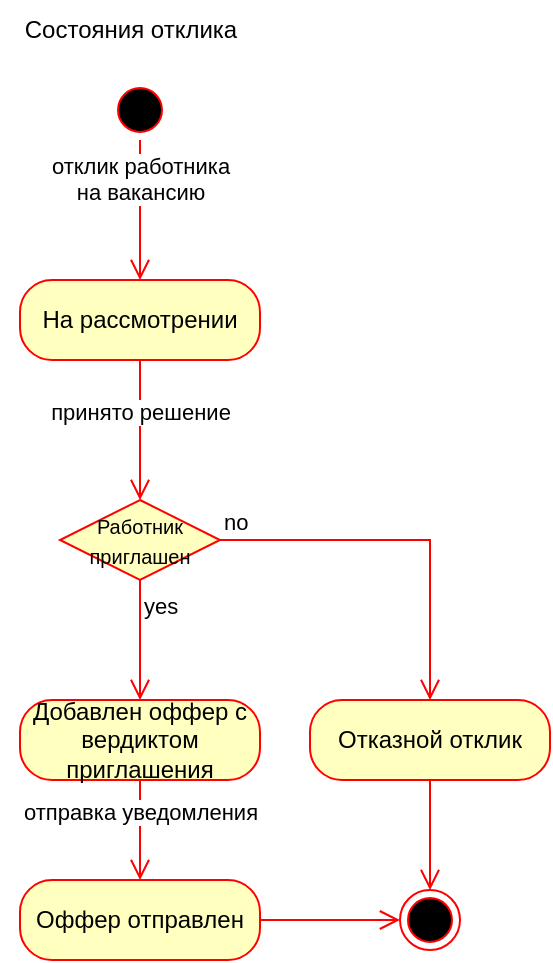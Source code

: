 <mxfile version="26.0.16">
  <diagram name="Страница — 1" id="9frWRxmrwCSgYS4yV8vj">
    <mxGraphModel dx="819" dy="482" grid="1" gridSize="10" guides="1" tooltips="1" connect="1" arrows="1" fold="1" page="1" pageScale="1" pageWidth="827" pageHeight="1169" math="0" shadow="0">
      <root>
        <mxCell id="0" />
        <mxCell id="1" parent="0" />
        <mxCell id="EZaQU6f6YYHirgOq3e9_-1" value="" style="ellipse;html=1;shape=startState;fillColor=#000000;strokeColor=#ff0000;" vertex="1" parent="1">
          <mxGeometry x="110" y="150" width="30" height="30" as="geometry" />
        </mxCell>
        <mxCell id="EZaQU6f6YYHirgOq3e9_-2" value="отклик работника&lt;div&gt;на вакансию&lt;/div&gt;" style="edgeStyle=orthogonalEdgeStyle;html=1;verticalAlign=bottom;endArrow=open;endSize=8;strokeColor=#ff0000;rounded=0;entryX=0.5;entryY=0;entryDx=0;entryDy=0;" edge="1" source="EZaQU6f6YYHirgOq3e9_-1" parent="1" target="EZaQU6f6YYHirgOq3e9_-8">
          <mxGeometry relative="1" as="geometry">
            <mxPoint x="125" y="240" as="targetPoint" />
          </mxGeometry>
        </mxCell>
        <mxCell id="EZaQU6f6YYHirgOq3e9_-3" value="" style="ellipse;html=1;shape=endState;fillColor=#000000;strokeColor=#ff0000;" vertex="1" parent="1">
          <mxGeometry x="255" y="555" width="30" height="30" as="geometry" />
        </mxCell>
        <mxCell id="EZaQU6f6YYHirgOq3e9_-7" value="Состояния отклика" style="text;html=1;align=center;verticalAlign=middle;resizable=0;points=[];autosize=1;strokeColor=none;fillColor=none;" vertex="1" parent="1">
          <mxGeometry x="55" y="110" width="130" height="30" as="geometry" />
        </mxCell>
        <mxCell id="EZaQU6f6YYHirgOq3e9_-8" value="На рассмотрении" style="rounded=1;whiteSpace=wrap;html=1;arcSize=40;fontColor=#000000;fillColor=#ffffc0;strokeColor=#ff0000;" vertex="1" parent="1">
          <mxGeometry x="65" y="250" width="120" height="40" as="geometry" />
        </mxCell>
        <mxCell id="EZaQU6f6YYHirgOq3e9_-9" value="принято решение" style="edgeStyle=orthogonalEdgeStyle;html=1;verticalAlign=bottom;endArrow=open;endSize=8;strokeColor=#ff0000;rounded=0;entryX=0.5;entryY=0;entryDx=0;entryDy=0;" edge="1" source="EZaQU6f6YYHirgOq3e9_-8" parent="1" target="EZaQU6f6YYHirgOq3e9_-10">
          <mxGeometry relative="1" as="geometry">
            <mxPoint x="125" y="350" as="targetPoint" />
          </mxGeometry>
        </mxCell>
        <mxCell id="EZaQU6f6YYHirgOq3e9_-10" value="&lt;font style=&quot;font-size: 10px;&quot;&gt;Работник приглашен&lt;/font&gt;" style="rhombus;whiteSpace=wrap;html=1;fontColor=#000000;fillColor=#ffffc0;strokeColor=#ff0000;" vertex="1" parent="1">
          <mxGeometry x="85" y="360" width="80" height="40" as="geometry" />
        </mxCell>
        <mxCell id="EZaQU6f6YYHirgOq3e9_-11" value="no" style="edgeStyle=orthogonalEdgeStyle;html=1;align=left;verticalAlign=bottom;endArrow=open;endSize=8;strokeColor=#ff0000;rounded=0;entryX=0.5;entryY=0;entryDx=0;entryDy=0;" edge="1" source="EZaQU6f6YYHirgOq3e9_-10" parent="1" target="EZaQU6f6YYHirgOq3e9_-15">
          <mxGeometry x="-1" relative="1" as="geometry">
            <mxPoint x="260" y="380" as="targetPoint" />
          </mxGeometry>
        </mxCell>
        <mxCell id="EZaQU6f6YYHirgOq3e9_-12" value="yes" style="edgeStyle=orthogonalEdgeStyle;html=1;align=left;verticalAlign=top;endArrow=open;endSize=8;strokeColor=#ff0000;rounded=0;entryX=0.5;entryY=0;entryDx=0;entryDy=0;" edge="1" source="EZaQU6f6YYHirgOq3e9_-10" parent="1" target="EZaQU6f6YYHirgOq3e9_-13">
          <mxGeometry x="-1" relative="1" as="geometry">
            <mxPoint x="125" y="460" as="targetPoint" />
          </mxGeometry>
        </mxCell>
        <mxCell id="EZaQU6f6YYHirgOq3e9_-13" value="Добавлен оффер с вердиктом приглашения" style="rounded=1;whiteSpace=wrap;html=1;arcSize=40;fontColor=#000000;fillColor=#ffffc0;strokeColor=#ff0000;" vertex="1" parent="1">
          <mxGeometry x="65" y="460" width="120" height="40" as="geometry" />
        </mxCell>
        <mxCell id="EZaQU6f6YYHirgOq3e9_-14" value="отправка уведомления" style="edgeStyle=orthogonalEdgeStyle;html=1;verticalAlign=bottom;endArrow=open;endSize=8;strokeColor=#ff0000;rounded=0;entryX=0.5;entryY=0;entryDx=0;entryDy=0;" edge="1" source="EZaQU6f6YYHirgOq3e9_-13" parent="1" target="EZaQU6f6YYHirgOq3e9_-16">
          <mxGeometry relative="1" as="geometry">
            <mxPoint x="125" y="560" as="targetPoint" />
          </mxGeometry>
        </mxCell>
        <mxCell id="EZaQU6f6YYHirgOq3e9_-15" value="Отказной отклик" style="rounded=1;whiteSpace=wrap;html=1;arcSize=40;fontColor=#000000;fillColor=#ffffc0;strokeColor=#ff0000;" vertex="1" parent="1">
          <mxGeometry x="210" y="460" width="120" height="40" as="geometry" />
        </mxCell>
        <mxCell id="EZaQU6f6YYHirgOq3e9_-16" value="Оффер отправлен" style="rounded=1;whiteSpace=wrap;html=1;arcSize=40;fontColor=#000000;fillColor=#ffffc0;strokeColor=#ff0000;" vertex="1" parent="1">
          <mxGeometry x="65" y="550" width="120" height="40" as="geometry" />
        </mxCell>
        <mxCell id="EZaQU6f6YYHirgOq3e9_-17" value="" style="edgeStyle=orthogonalEdgeStyle;html=1;verticalAlign=bottom;endArrow=open;endSize=8;strokeColor=#ff0000;rounded=0;entryX=0;entryY=0.5;entryDx=0;entryDy=0;" edge="1" source="EZaQU6f6YYHirgOq3e9_-16" parent="1" target="EZaQU6f6YYHirgOq3e9_-3">
          <mxGeometry relative="1" as="geometry">
            <mxPoint x="200" y="670" as="targetPoint" />
          </mxGeometry>
        </mxCell>
        <mxCell id="EZaQU6f6YYHirgOq3e9_-20" value="" style="edgeStyle=orthogonalEdgeStyle;html=1;verticalAlign=bottom;endArrow=open;endSize=8;strokeColor=#ff0000;rounded=0;entryX=0.5;entryY=0;entryDx=0;entryDy=0;exitX=0.5;exitY=1;exitDx=0;exitDy=0;" edge="1" parent="1" source="EZaQU6f6YYHirgOq3e9_-15" target="EZaQU6f6YYHirgOq3e9_-3">
          <mxGeometry relative="1" as="geometry">
            <mxPoint x="210" y="580" as="targetPoint" />
            <mxPoint x="135" y="510" as="sourcePoint" />
          </mxGeometry>
        </mxCell>
      </root>
    </mxGraphModel>
  </diagram>
</mxfile>
